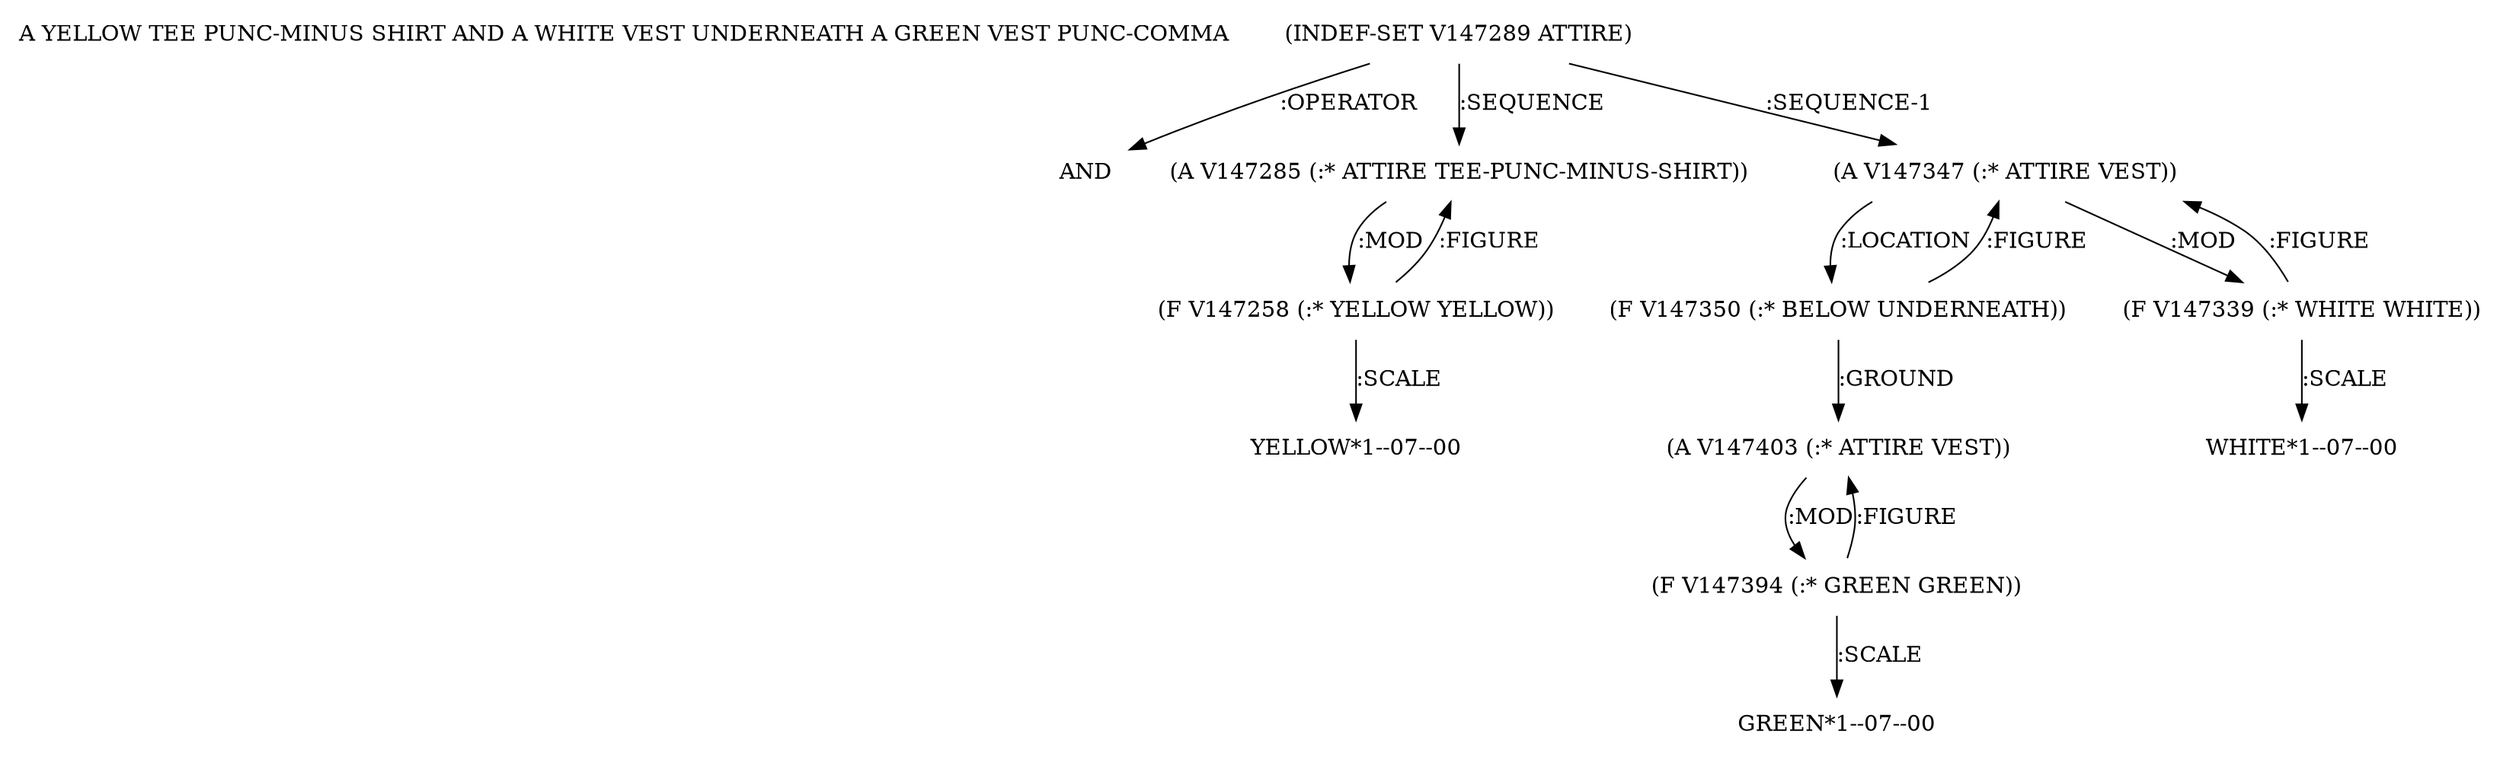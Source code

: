 digraph Terms {
  node [shape=none]
  "A YELLOW TEE PUNC-MINUS SHIRT AND A WHITE VEST UNDERNEATH A GREEN VEST PUNC-COMMA"
  "V147289" [label="(INDEF-SET V147289 ATTIRE)"]
  "V147289" -> "NT148535" [label=":OPERATOR"]
  "NT148535" [label="AND"]
  "V147289" -> "V147285" [label=":SEQUENCE"]
  "V147289" -> "V147347" [label=":SEQUENCE-1"]
  "V147285" [label="(A V147285 (:* ATTIRE TEE-PUNC-MINUS-SHIRT))"]
  "V147285" -> "V147258" [label=":MOD"]
  "V147258" [label="(F V147258 (:* YELLOW YELLOW))"]
  "V147258" -> "V147285" [label=":FIGURE"]
  "V147258" -> "NT148536" [label=":SCALE"]
  "NT148536" [label="YELLOW*1--07--00"]
  "V147347" [label="(A V147347 (:* ATTIRE VEST))"]
  "V147347" -> "V147350" [label=":LOCATION"]
  "V147347" -> "V147339" [label=":MOD"]
  "V147339" [label="(F V147339 (:* WHITE WHITE))"]
  "V147339" -> "V147347" [label=":FIGURE"]
  "V147339" -> "NT148537" [label=":SCALE"]
  "NT148537" [label="WHITE*1--07--00"]
  "V147350" [label="(F V147350 (:* BELOW UNDERNEATH))"]
  "V147350" -> "V147403" [label=":GROUND"]
  "V147350" -> "V147347" [label=":FIGURE"]
  "V147403" [label="(A V147403 (:* ATTIRE VEST))"]
  "V147403" -> "V147394" [label=":MOD"]
  "V147394" [label="(F V147394 (:* GREEN GREEN))"]
  "V147394" -> "V147403" [label=":FIGURE"]
  "V147394" -> "NT148538" [label=":SCALE"]
  "NT148538" [label="GREEN*1--07--00"]
}
